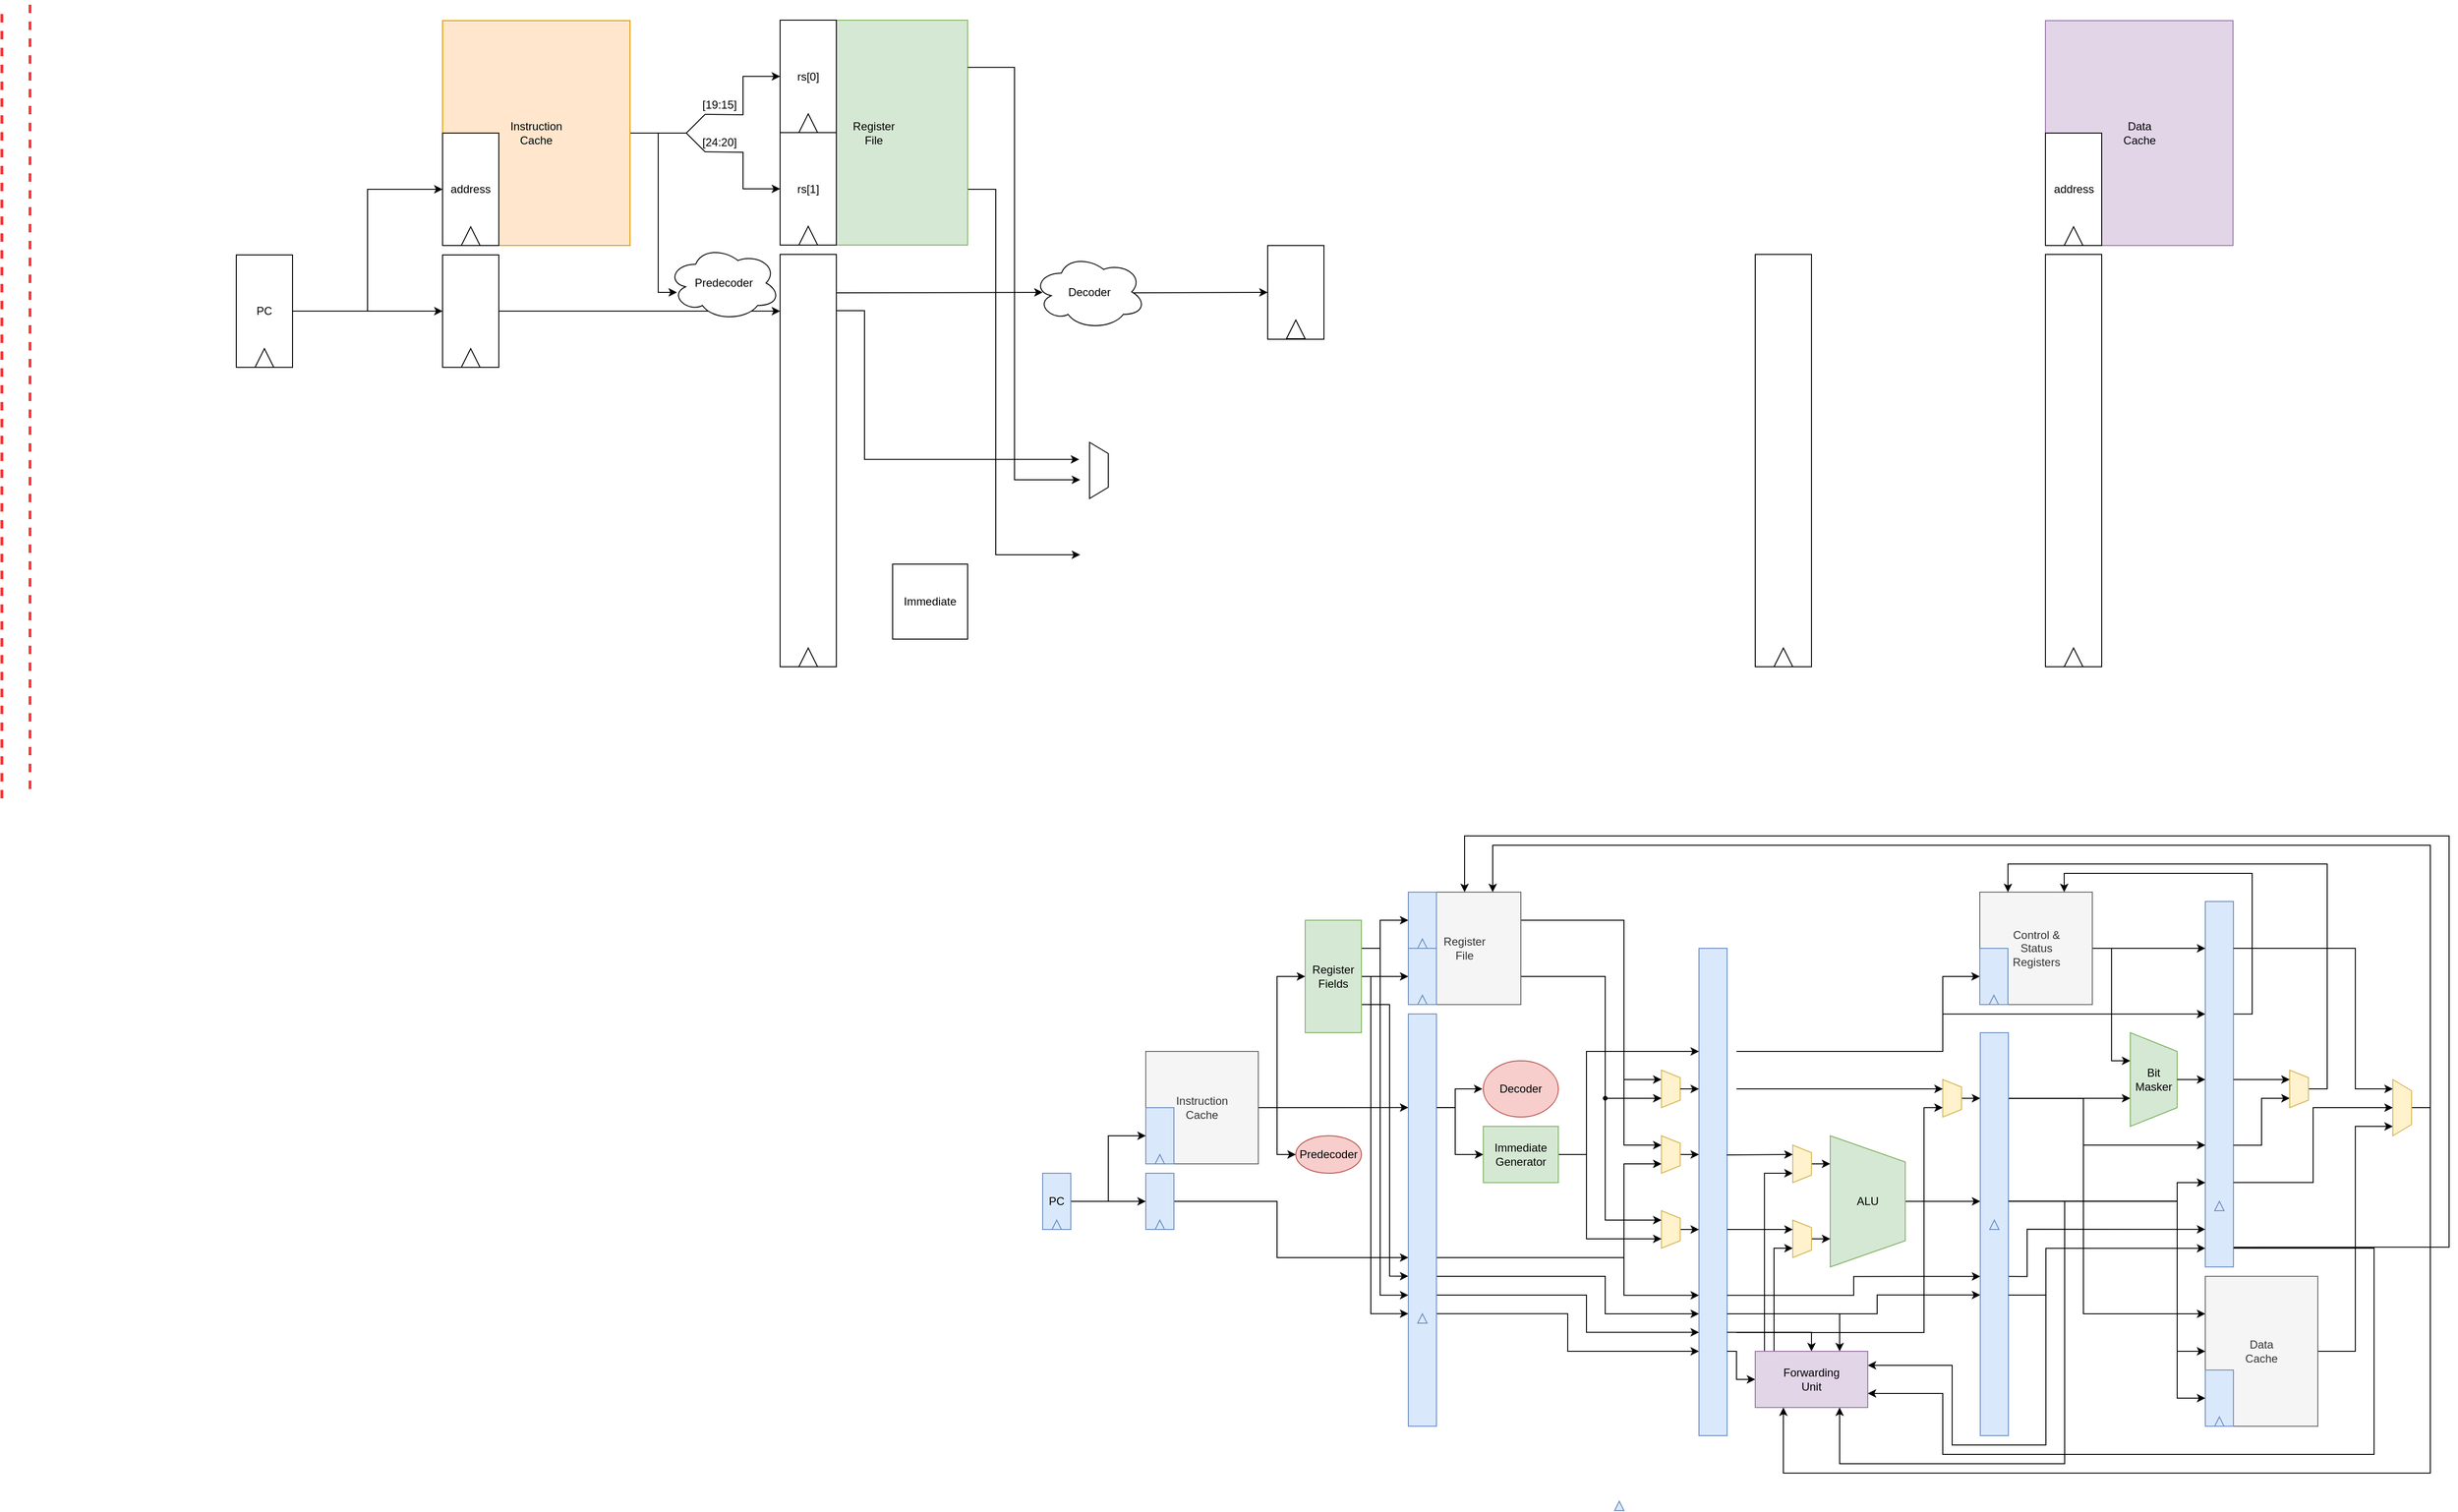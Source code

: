 <mxfile version="12.3.2" type="device" pages="1"><diagram id="qryptc4pdBdFxedBNK2F" name="Page-1"><mxGraphModel dx="1681" dy="1769" grid="1" gridSize="10" guides="0" tooltips="1" connect="1" arrows="1" fold="1" page="1" pageScale="1" pageWidth="850" pageHeight="1100" math="0" shadow="0"><root><mxCell id="0"/><mxCell id="1" parent="0"/><mxCell id="PdSsAc61gAgnY3QYtBaG-31" style="edgeStyle=orthogonalEdgeStyle;rounded=0;orthogonalLoop=1;jettySize=auto;html=1;strokeColor=#000000;strokeWidth=1;" parent="1" edge="1"><mxGeometry relative="1" as="geometry"><mxPoint x="1520" y="320" as="targetPoint"/><mxPoint x="1400" y="-70" as="sourcePoint"/><Array as="points"><mxPoint x="1430" y="-70"/><mxPoint x="1430" y="320"/><mxPoint x="1510" y="320"/></Array></mxGeometry></mxCell><mxCell id="Izy4H0pIkNBPb9TtSTtr-5" value="Register&lt;br&gt;File" style="rounded=0;whiteSpace=wrap;html=1;fillColor=#d5e8d4;strokeColor=#82b366;" parent="1" vertex="1"><mxGeometry x="1200" y="-250.5" width="200" height="240" as="geometry"/></mxCell><mxCell id="Izy4H0pIkNBPb9TtSTtr-12" value="" style="rounded=0;whiteSpace=wrap;html=1;" parent="1" vertex="1"><mxGeometry x="840" width="60" height="120" as="geometry"/></mxCell><mxCell id="Izy4H0pIkNBPb9TtSTtr-13" value="" style="triangle;whiteSpace=wrap;html=1;direction=north;" parent="1" vertex="1"><mxGeometry x="860" y="100" width="20" height="20" as="geometry"/></mxCell><mxCell id="Izy4H0pIkNBPb9TtSTtr-14" value="" style="group" parent="1" vertex="1" connectable="0"><mxGeometry x="620" width="60" height="120" as="geometry"/></mxCell><mxCell id="Izy4H0pIkNBPb9TtSTtr-1" value="PC" style="rounded=0;whiteSpace=wrap;html=1;" parent="Izy4H0pIkNBPb9TtSTtr-14" vertex="1"><mxGeometry width="60" height="120" as="geometry"/></mxCell><mxCell id="Izy4H0pIkNBPb9TtSTtr-3" value="" style="triangle;whiteSpace=wrap;html=1;direction=north;" parent="Izy4H0pIkNBPb9TtSTtr-14" vertex="1"><mxGeometry x="20" y="100" width="20" height="20" as="geometry"/></mxCell><mxCell id="Izy4H0pIkNBPb9TtSTtr-15" value="" style="rounded=0;whiteSpace=wrap;html=1;" parent="1" vertex="1"><mxGeometry x="1200" y="-0.5" width="60" height="440" as="geometry"/></mxCell><mxCell id="Izy4H0pIkNBPb9TtSTtr-16" value="" style="triangle;whiteSpace=wrap;html=1;direction=north;" parent="1" vertex="1"><mxGeometry x="1220" y="419.5" width="20" height="20" as="geometry"/></mxCell><mxCell id="Izy4H0pIkNBPb9TtSTtr-17" value="" style="group" parent="1" vertex="1" connectable="0"><mxGeometry x="1200" y="-130.5" width="60" height="120" as="geometry"/></mxCell><mxCell id="Izy4H0pIkNBPb9TtSTtr-18" value="rs[1]" style="rounded=0;whiteSpace=wrap;html=1;" parent="Izy4H0pIkNBPb9TtSTtr-17" vertex="1"><mxGeometry width="60" height="120" as="geometry"/></mxCell><mxCell id="Izy4H0pIkNBPb9TtSTtr-19" value="" style="triangle;whiteSpace=wrap;html=1;direction=north;" parent="Izy4H0pIkNBPb9TtSTtr-17" vertex="1"><mxGeometry x="20" y="100" width="20" height="20" as="geometry"/></mxCell><mxCell id="Izy4H0pIkNBPb9TtSTtr-20" value="" style="group" parent="1" vertex="1" connectable="0"><mxGeometry x="1200" y="-250.5" width="60" height="120" as="geometry"/></mxCell><mxCell id="Izy4H0pIkNBPb9TtSTtr-21" value="rs[0]" style="rounded=0;whiteSpace=wrap;html=1;" parent="Izy4H0pIkNBPb9TtSTtr-20" vertex="1"><mxGeometry width="60" height="120" as="geometry"/></mxCell><mxCell id="Izy4H0pIkNBPb9TtSTtr-22" value="" style="triangle;whiteSpace=wrap;html=1;direction=north;" parent="Izy4H0pIkNBPb9TtSTtr-20" vertex="1"><mxGeometry x="20" y="100" width="20" height="20" as="geometry"/></mxCell><mxCell id="PdSsAc61gAgnY3QYtBaG-24" style="edgeStyle=orthogonalEdgeStyle;rounded=0;orthogonalLoop=1;jettySize=auto;html=1;exitX=1;exitY=0.5;exitDx=0;exitDy=0;strokeColor=#000000;strokeWidth=1;" parent="1" source="Izy4H0pIkNBPb9TtSTtr-23" edge="1"><mxGeometry relative="1" as="geometry"><mxPoint x="1090" y="40" as="targetPoint"/><Array as="points"><mxPoint x="1070" y="-130"/><mxPoint x="1070" y="40"/></Array></mxGeometry></mxCell><mxCell id="Izy4H0pIkNBPb9TtSTtr-23" value="Instruction&lt;br&gt;Cache" style="rounded=0;whiteSpace=wrap;html=1;fillColor=#ffe6cc;strokeColor=#d79b00;" parent="1" vertex="1"><mxGeometry x="840" y="-250" width="200" height="240" as="geometry"/></mxCell><mxCell id="Izy4H0pIkNBPb9TtSTtr-24" value="" style="group;fillColor=#fff2cc;strokeColor=#d6b656;" parent="1" vertex="1" connectable="0"><mxGeometry x="840" y="-130" width="60" height="120" as="geometry"/></mxCell><mxCell id="PdSsAc61gAgnY3QYtBaG-53" style="edgeStyle=orthogonalEdgeStyle;rounded=0;orthogonalLoop=1;jettySize=auto;html=1;exitX=0.5;exitY=0;exitDx=0;exitDy=0;strokeColor=#000000;strokeWidth=1;" parent="1" source="Izy4H0pIkNBPb9TtSTtr-31" edge="1"><mxGeometry relative="1" as="geometry"><mxPoint x="2480" y="1010" as="targetPoint"/></mxGeometry></mxCell><mxCell id="Izy4H0pIkNBPb9TtSTtr-31" value="ALU" style="shape=trapezoid;perimeter=trapezoidPerimeter;whiteSpace=wrap;html=1;direction=south;fillColor=#d5e8d4;strokeColor=#82b366;" parent="1" vertex="1"><mxGeometry x="2320" y="940" width="80" height="140" as="geometry"/></mxCell><mxCell id="Izy4H0pIkNBPb9TtSTtr-32" value="" style="rounded=0;whiteSpace=wrap;html=1;" parent="1" vertex="1"><mxGeometry x="2240" y="-0.5" width="60" height="440" as="geometry"/></mxCell><mxCell id="Izy4H0pIkNBPb9TtSTtr-33" value="" style="triangle;whiteSpace=wrap;html=1;direction=north;" parent="1" vertex="1"><mxGeometry x="2260" y="419.5" width="20" height="20" as="geometry"/></mxCell><mxCell id="Izy4H0pIkNBPb9TtSTtr-34" value="Data&lt;br&gt;Cache" style="rounded=0;whiteSpace=wrap;html=1;fillColor=#e1d5e7;strokeColor=#9673a6;" parent="1" vertex="1"><mxGeometry x="2549.5" y="-250" width="200" height="240" as="geometry"/></mxCell><mxCell id="Izy4H0pIkNBPb9TtSTtr-35" value="" style="group" parent="1" vertex="1" connectable="0"><mxGeometry x="2549.5" y="-130" width="60" height="120" as="geometry"/></mxCell><mxCell id="Izy4H0pIkNBPb9TtSTtr-36" value="address" style="rounded=0;whiteSpace=wrap;html=1;" parent="Izy4H0pIkNBPb9TtSTtr-35" vertex="1"><mxGeometry width="60" height="120" as="geometry"/></mxCell><mxCell id="Izy4H0pIkNBPb9TtSTtr-37" value="" style="triangle;whiteSpace=wrap;html=1;direction=north;" parent="Izy4H0pIkNBPb9TtSTtr-35" vertex="1"><mxGeometry x="20" y="100" width="20" height="20" as="geometry"/></mxCell><mxCell id="Izy4H0pIkNBPb9TtSTtr-41" value="" style="rounded=0;whiteSpace=wrap;html=1;" parent="1" vertex="1"><mxGeometry x="2549.5" y="-0.5" width="60" height="440" as="geometry"/></mxCell><mxCell id="Izy4H0pIkNBPb9TtSTtr-42" value="" style="triangle;whiteSpace=wrap;html=1;direction=north;" parent="1" vertex="1"><mxGeometry x="2569.5" y="419.5" width="20" height="20" as="geometry"/></mxCell><mxCell id="Izy4H0pIkNBPb9TtSTtr-25" value="address" style="rounded=0;whiteSpace=wrap;html=1;" parent="1" vertex="1"><mxGeometry x="840" y="-130" width="60" height="120" as="geometry"/></mxCell><mxCell id="Izy4H0pIkNBPb9TtSTtr-26" value="" style="triangle;whiteSpace=wrap;html=1;direction=north;" parent="1" vertex="1"><mxGeometry x="860" y="-30" width="20" height="20" as="geometry"/></mxCell><mxCell id="PdSsAc61gAgnY3QYtBaG-1" style="edgeStyle=orthogonalEdgeStyle;rounded=0;orthogonalLoop=1;jettySize=auto;html=1;exitX=1;exitY=0.5;exitDx=0;exitDy=0;entryX=0;entryY=0.5;entryDx=0;entryDy=0;" parent="1" source="Izy4H0pIkNBPb9TtSTtr-1" target="Izy4H0pIkNBPb9TtSTtr-25" edge="1"><mxGeometry relative="1" as="geometry"/></mxCell><mxCell id="PdSsAc61gAgnY3QYtBaG-2" style="edgeStyle=orthogonalEdgeStyle;rounded=0;orthogonalLoop=1;jettySize=auto;html=1;exitX=1;exitY=0.5;exitDx=0;exitDy=0;entryX=0;entryY=0.5;entryDx=0;entryDy=0;" parent="1" source="Izy4H0pIkNBPb9TtSTtr-1" edge="1"><mxGeometry relative="1" as="geometry"><mxPoint x="840" y="60" as="targetPoint"/></mxGeometry></mxCell><mxCell id="PdSsAc61gAgnY3QYtBaG-3" value="" style="rounded=0;whiteSpace=wrap;html=1;" parent="1" vertex="1"><mxGeometry x="1720" y="-10" width="60" height="100" as="geometry"/></mxCell><mxCell id="PdSsAc61gAgnY3QYtBaG-4" value="" style="triangle;whiteSpace=wrap;html=1;direction=north;" parent="1" vertex="1"><mxGeometry x="1740" y="69.5" width="20" height="20" as="geometry"/></mxCell><mxCell id="PdSsAc61gAgnY3QYtBaG-5" value="" style="endArrow=none;html=1;strokeColor=#FF3333;strokeWidth=3;dashed=1;" parent="1" edge="1"><mxGeometry width="50" height="50" relative="1" as="geometry"><mxPoint x="370" y="580" as="sourcePoint"/><mxPoint x="370" y="-260" as="targetPoint"/></mxGeometry></mxCell><mxCell id="PdSsAc61gAgnY3QYtBaG-10" value="" style="endArrow=classic;html=1;strokeColor=#000000;strokeWidth=1;" parent="1" edge="1"><mxGeometry width="50" height="50" relative="1" as="geometry"><mxPoint x="900" y="60" as="sourcePoint"/><mxPoint x="1200" y="60" as="targetPoint"/></mxGeometry></mxCell><mxCell id="PdSsAc61gAgnY3QYtBaG-19" value="" style="endArrow=none;html=1;strokeColor=#000000;strokeWidth=1;" parent="1" edge="1"><mxGeometry width="50" height="50" relative="1" as="geometry"><mxPoint x="1100" y="-130" as="sourcePoint"/><mxPoint x="1120" y="-150" as="targetPoint"/></mxGeometry></mxCell><mxCell id="PdSsAc61gAgnY3QYtBaG-20" value="" style="endArrow=none;html=1;strokeColor=#000000;strokeWidth=1;" parent="1" edge="1"><mxGeometry width="50" height="50" relative="1" as="geometry"><mxPoint x="1100" y="-130" as="sourcePoint"/><mxPoint x="1120" y="-110" as="targetPoint"/></mxGeometry></mxCell><mxCell id="PdSsAc61gAgnY3QYtBaG-21" style="edgeStyle=orthogonalEdgeStyle;rounded=0;orthogonalLoop=1;jettySize=auto;html=1;strokeColor=#000000;strokeWidth=1;entryX=0;entryY=0.5;entryDx=0;entryDy=0;" parent="1" target="Izy4H0pIkNBPb9TtSTtr-21" edge="1"><mxGeometry relative="1" as="geometry"><mxPoint x="1120" y="-150" as="sourcePoint"/></mxGeometry></mxCell><mxCell id="PdSsAc61gAgnY3QYtBaG-23" style="edgeStyle=orthogonalEdgeStyle;rounded=0;orthogonalLoop=1;jettySize=auto;html=1;exitX=0;exitY=0.5;exitDx=0;exitDy=0;strokeColor=#000000;strokeWidth=1;entryX=0;entryY=0.5;entryDx=0;entryDy=0;" parent="1" target="Izy4H0pIkNBPb9TtSTtr-18" edge="1"><mxGeometry relative="1" as="geometry"><mxPoint x="1120" y="-110" as="sourcePoint"/></mxGeometry></mxCell><mxCell id="PdSsAc61gAgnY3QYtBaG-25" value="" style="endArrow=none;html=1;strokeColor=#000000;strokeWidth=1;" parent="1" edge="1"><mxGeometry width="50" height="50" relative="1" as="geometry"><mxPoint x="1060" y="-130" as="sourcePoint"/><mxPoint x="1100" y="-130" as="targetPoint"/></mxGeometry></mxCell><mxCell id="PdSsAc61gAgnY3QYtBaG-26" value="[24:20]" style="text;html=1;align=center;verticalAlign=middle;resizable=0;points=[];;autosize=1;" parent="1" vertex="1"><mxGeometry x="1110" y="-130.5" width="50" height="20" as="geometry"/></mxCell><mxCell id="PdSsAc61gAgnY3QYtBaG-27" value="[19:15]" style="text;html=1;align=center;verticalAlign=middle;resizable=0;points=[];;autosize=1;" parent="1" vertex="1"><mxGeometry x="1110" y="-170" width="50" height="20" as="geometry"/></mxCell><mxCell id="uTAifIxMfpZMqvNN8SXS-49" style="edgeStyle=orthogonalEdgeStyle;rounded=0;orthogonalLoop=1;jettySize=auto;html=1;entryX=0;entryY=0.75;entryDx=0;entryDy=0;" edge="1" parent="1" target="PdSsAc61gAgnY3QYtBaG-28"><mxGeometry relative="1" as="geometry"><mxPoint x="1900" y="1090" as="sourcePoint"/><Array as="points"><mxPoint x="2080" y="1090"/><mxPoint x="2080" y="1130"/></Array></mxGeometry></mxCell><mxCell id="uTAifIxMfpZMqvNN8SXS-52" style="edgeStyle=orthogonalEdgeStyle;rounded=0;orthogonalLoop=1;jettySize=auto;html=1;entryX=0.75;entryY=1;entryDx=0;entryDy=0;" edge="1" parent="1" target="uTAifIxMfpZMqvNN8SXS-2"><mxGeometry relative="1" as="geometry"><mxPoint x="2220" y="1150" as="sourcePoint"/><Array as="points"><mxPoint x="2420" y="1150"/><mxPoint x="2420" y="910"/></Array></mxGeometry></mxCell><mxCell id="uTAifIxMfpZMqvNN8SXS-54" style="edgeStyle=orthogonalEdgeStyle;rounded=0;orthogonalLoop=1;jettySize=auto;html=1;exitX=1;exitY=0.727;exitDx=0;exitDy=0;entryX=0;entryY=0.827;entryDx=0;entryDy=0;exitPerimeter=0;entryPerimeter=0;" edge="1" parent="1" source="uTAifIxMfpZMqvNN8SXS-36" target="PdSsAc61gAgnY3QYtBaG-28"><mxGeometry relative="1" as="geometry"/></mxCell><mxCell id="uTAifIxMfpZMqvNN8SXS-62" style="edgeStyle=orthogonalEdgeStyle;rounded=0;orthogonalLoop=1;jettySize=auto;html=1;exitX=1;exitY=0.75;exitDx=0;exitDy=0;entryX=0.75;entryY=0;entryDx=0;entryDy=0;" edge="1" parent="1" source="PdSsAc61gAgnY3QYtBaG-28" target="uTAifIxMfpZMqvNN8SXS-55"><mxGeometry relative="1" as="geometry"/></mxCell><mxCell id="PdSsAc61gAgnY3QYtBaG-28" value="" style="rounded=0;whiteSpace=wrap;html=1;fillColor=#dae8fc;strokeColor=#6c8ebf;" parent="1" vertex="1"><mxGeometry x="2180" y="740" width="30" height="520" as="geometry"/></mxCell><mxCell id="PdSsAc61gAgnY3QYtBaG-30" value="" style="endArrow=none;html=1;strokeColor=#FF3333;strokeWidth=3;dashed=1;" parent="1" edge="1"><mxGeometry width="50" height="50" relative="1" as="geometry"><mxPoint x="400" y="570.0" as="sourcePoint"/><mxPoint x="400" y="-270" as="targetPoint"/></mxGeometry></mxCell><mxCell id="PdSsAc61gAgnY3QYtBaG-32" style="edgeStyle=orthogonalEdgeStyle;rounded=0;orthogonalLoop=1;jettySize=auto;html=1;strokeColor=#000000;strokeWidth=1;" parent="1" edge="1"><mxGeometry relative="1" as="geometry"><mxPoint x="1520" y="240" as="targetPoint"/><mxPoint x="1400.143" y="-200.143" as="sourcePoint"/><Array as="points"><mxPoint x="1450" y="-200"/><mxPoint x="1450" y="240"/></Array></mxGeometry></mxCell><mxCell id="PdSsAc61gAgnY3QYtBaG-34" value="" style="endArrow=classic;html=1;strokeColor=#000000;strokeWidth=1;" parent="1" edge="1"><mxGeometry width="50" height="50" relative="1" as="geometry"><mxPoint x="1570" y="40.5" as="sourcePoint"/><mxPoint x="1720" y="40" as="targetPoint"/></mxGeometry></mxCell><mxCell id="PdSsAc61gAgnY3QYtBaG-33" value="Decoder" style="ellipse;shape=cloud;whiteSpace=wrap;html=1;" parent="1" vertex="1"><mxGeometry x="1470" y="-0.5" width="120" height="80" as="geometry"/></mxCell><mxCell id="PdSsAc61gAgnY3QYtBaG-35" value="" style="endArrow=classic;html=1;strokeColor=#000000;strokeWidth=1;" parent="1" edge="1"><mxGeometry width="50" height="50" relative="1" as="geometry"><mxPoint x="1260" y="40.5" as="sourcePoint"/><mxPoint x="1480" y="40" as="targetPoint"/></mxGeometry></mxCell><mxCell id="PdSsAc61gAgnY3QYtBaG-36" value="Immediate" style="rounded=0;whiteSpace=wrap;html=1;" parent="1" vertex="1"><mxGeometry x="1320" y="330" width="80" height="80" as="geometry"/></mxCell><mxCell id="PdSsAc61gAgnY3QYtBaG-37" style="edgeStyle=orthogonalEdgeStyle;rounded=0;orthogonalLoop=1;jettySize=auto;html=1;strokeColor=#000000;strokeWidth=1;" parent="1" edge="1"><mxGeometry relative="1" as="geometry"><mxPoint x="1518.966" y="218.276" as="targetPoint"/><mxPoint x="1260" y="59.5" as="sourcePoint"/><Array as="points"><mxPoint x="1290" y="60"/><mxPoint x="1290" y="218"/></Array></mxGeometry></mxCell><mxCell id="PdSsAc61gAgnY3QYtBaG-38" value="" style="shape=trapezoid;perimeter=trapezoidPerimeter;whiteSpace=wrap;html=1;direction=south;" parent="1" vertex="1"><mxGeometry x="1530" y="200" width="20" height="60" as="geometry"/></mxCell><mxCell id="PdSsAc61gAgnY3QYtBaG-40" value="Predecoder" style="ellipse;shape=cloud;whiteSpace=wrap;html=1;" parent="1" vertex="1"><mxGeometry x="1080" y="-10" width="120" height="80" as="geometry"/></mxCell><mxCell id="PdSsAc61gAgnY3QYtBaG-45" style="edgeStyle=orthogonalEdgeStyle;rounded=0;orthogonalLoop=1;jettySize=auto;html=1;exitX=0.5;exitY=0;exitDx=0;exitDy=0;entryX=0.214;entryY=1;entryDx=0;entryDy=0;entryPerimeter=0;strokeColor=#000000;strokeWidth=1;" parent="1" source="PdSsAc61gAgnY3QYtBaG-41" target="Izy4H0pIkNBPb9TtSTtr-31" edge="1"><mxGeometry relative="1" as="geometry"/></mxCell><mxCell id="PdSsAc61gAgnY3QYtBaG-51" style="edgeStyle=orthogonalEdgeStyle;rounded=0;orthogonalLoop=1;jettySize=auto;html=1;strokeColor=#000000;strokeWidth=1;entryX=0.75;entryY=1;entryDx=0;entryDy=0;exitX=0.082;exitY=-0.008;exitDx=0;exitDy=0;exitPerimeter=0;" parent="1" target="PdSsAc61gAgnY3QYtBaG-41" edge="1" source="uTAifIxMfpZMqvNN8SXS-55"><mxGeometry relative="1" as="geometry"><mxPoint x="2250" y="1160" as="sourcePoint"/><Array as="points"><mxPoint x="2250" y="980"/></Array></mxGeometry></mxCell><mxCell id="PdSsAc61gAgnY3QYtBaG-41" value="" style="shape=trapezoid;perimeter=trapezoidPerimeter;whiteSpace=wrap;html=1;direction=south;fillColor=#fff2cc;strokeColor=#d6b656;" parent="1" vertex="1"><mxGeometry x="2280" y="950" width="20" height="40" as="geometry"/></mxCell><mxCell id="PdSsAc61gAgnY3QYtBaG-44" style="edgeStyle=orthogonalEdgeStyle;rounded=0;orthogonalLoop=1;jettySize=auto;html=1;exitX=0.5;exitY=0;exitDx=0;exitDy=0;entryX=0.785;entryY=1;entryDx=0;entryDy=0;entryPerimeter=0;strokeColor=#000000;strokeWidth=1;" parent="1" target="Izy4H0pIkNBPb9TtSTtr-31" edge="1"><mxGeometry relative="1" as="geometry"><mxPoint x="2300.068" y="1049.99" as="sourcePoint"/></mxGeometry></mxCell><mxCell id="PdSsAc61gAgnY3QYtBaG-46" value="" style="endArrow=classic;html=1;strokeColor=#000000;strokeWidth=1;exitX=0.983;exitY=0.424;exitDx=0;exitDy=0;exitPerimeter=0;" parent="1" edge="1" source="PdSsAc61gAgnY3QYtBaG-28"><mxGeometry width="50" height="50" relative="1" as="geometry"><mxPoint x="2220" y="960" as="sourcePoint"/><mxPoint x="2280" y="960" as="targetPoint"/></mxGeometry></mxCell><mxCell id="PdSsAc61gAgnY3QYtBaG-52" style="edgeStyle=orthogonalEdgeStyle;rounded=0;orthogonalLoop=1;jettySize=auto;html=1;strokeColor=#000000;strokeWidth=1;entryX=0.75;entryY=1;entryDx=0;entryDy=0;exitX=0.167;exitY=0;exitDx=0;exitDy=0;exitPerimeter=0;" parent="1" target="PdSsAc61gAgnY3QYtBaG-48" edge="1" source="uTAifIxMfpZMqvNN8SXS-55"><mxGeometry relative="1" as="geometry"><mxPoint x="2260" y="1160" as="sourcePoint"/><Array as="points"><mxPoint x="2260" y="1060"/></Array></mxGeometry></mxCell><mxCell id="PdSsAc61gAgnY3QYtBaG-48" value="" style="shape=trapezoid;perimeter=trapezoidPerimeter;whiteSpace=wrap;html=1;direction=south;fillColor=#fff2cc;strokeColor=#d6b656;" parent="1" vertex="1"><mxGeometry x="2280" y="1030" width="20" height="40" as="geometry"/></mxCell><mxCell id="PdSsAc61gAgnY3QYtBaG-49" value="" style="endArrow=classic;html=1;strokeColor=#000000;strokeWidth=1;exitX=1;exitY=0.577;exitDx=0;exitDy=0;exitPerimeter=0;" parent="1" edge="1" source="PdSsAc61gAgnY3QYtBaG-28"><mxGeometry width="50" height="50" relative="1" as="geometry"><mxPoint x="2220" y="1040" as="sourcePoint"/><mxPoint x="2280" y="1040" as="targetPoint"/></mxGeometry></mxCell><mxCell id="PdSsAc61gAgnY3QYtBaG-54" style="edgeStyle=orthogonalEdgeStyle;rounded=0;orthogonalLoop=1;jettySize=auto;html=1;strokeColor=#000000;strokeWidth=1;" parent="1" edge="1"><mxGeometry relative="1" as="geometry"><mxPoint x="2180" y="960" as="targetPoint"/><mxPoint x="2160" y="960" as="sourcePoint"/></mxGeometry></mxCell><mxCell id="PdSsAc61gAgnY3QYtBaG-55" value="" style="shape=trapezoid;perimeter=trapezoidPerimeter;whiteSpace=wrap;html=1;direction=south;fillColor=#fff2cc;strokeColor=#d6b656;" parent="1" vertex="1"><mxGeometry x="2140" y="940" width="20" height="40" as="geometry"/></mxCell><mxCell id="PdSsAc61gAgnY3QYtBaG-58" style="edgeStyle=orthogonalEdgeStyle;rounded=0;orthogonalLoop=1;jettySize=auto;html=1;exitX=0.5;exitY=0;exitDx=0;exitDy=0;strokeColor=#000000;strokeWidth=1;" parent="1" source="PdSsAc61gAgnY3QYtBaG-59" edge="1"><mxGeometry relative="1" as="geometry"><mxPoint x="2180" y="1040" as="targetPoint"/></mxGeometry></mxCell><mxCell id="PdSsAc61gAgnY3QYtBaG-59" value="" style="shape=trapezoid;perimeter=trapezoidPerimeter;whiteSpace=wrap;html=1;direction=south;fillColor=#fff2cc;strokeColor=#d6b656;" parent="1" vertex="1"><mxGeometry x="2140" y="1020" width="20" height="40" as="geometry"/></mxCell><mxCell id="PdSsAc61gAgnY3QYtBaG-81" style="edgeStyle=orthogonalEdgeStyle;rounded=0;orthogonalLoop=1;jettySize=auto;html=1;exitX=1;exitY=0.5;exitDx=0;exitDy=0;strokeColor=#000000;strokeWidth=1;" parent="1" source="PdSsAc61gAgnY3QYtBaG-62" edge="1"><mxGeometry relative="1" as="geometry"><mxPoint x="2640" y="860" as="targetPoint"/><Array as="points"><mxPoint x="2620" y="740"/><mxPoint x="2620" y="860"/></Array></mxGeometry></mxCell><mxCell id="PdSsAc61gAgnY3QYtBaG-108" style="edgeStyle=orthogonalEdgeStyle;rounded=0;orthogonalLoop=1;jettySize=auto;html=1;exitX=1.011;exitY=0.308;exitDx=0;exitDy=0;entryX=0.75;entryY=0;entryDx=0;entryDy=0;strokeColor=#000000;strokeWidth=1;exitPerimeter=0;" parent="1" source="PdSsAc61gAgnY3QYtBaG-73" target="PdSsAc61gAgnY3QYtBaG-62" edge="1"><mxGeometry relative="1" as="geometry"/></mxCell><mxCell id="PdSsAc61gAgnY3QYtBaG-62" value="&lt;span style=&quot;white-space: normal&quot;&gt;Control &amp;amp;&lt;/span&gt;&lt;br style=&quot;white-space: normal&quot;&gt;&lt;span style=&quot;white-space: normal&quot;&gt;Status&lt;/span&gt;&lt;br style=&quot;white-space: normal&quot;&gt;&lt;span style=&quot;white-space: normal&quot;&gt;Registers&lt;/span&gt;" style="rounded=0;whiteSpace=wrap;html=1;fillColor=#f5f5f5;strokeColor=#666666;fontColor=#333333;" parent="1" vertex="1"><mxGeometry x="2479.5" y="680" width="120" height="120" as="geometry"/></mxCell><mxCell id="uTAifIxMfpZMqvNN8SXS-30" style="edgeStyle=orthogonalEdgeStyle;rounded=0;orthogonalLoop=1;jettySize=auto;html=1;exitX=0;exitY=0.5;exitDx=0;exitDy=0;entryX=0;entryY=0.5;entryDx=0;entryDy=0;" edge="1" parent="1" target="PdSsAc61gAgnY3QYtBaG-63"><mxGeometry relative="1" as="geometry"><mxPoint x="2220" y="850" as="sourcePoint"/><Array as="points"><mxPoint x="2440" y="850"/><mxPoint x="2440" y="770"/></Array></mxGeometry></mxCell><mxCell id="PdSsAc61gAgnY3QYtBaG-63" value="" style="rounded=0;whiteSpace=wrap;html=1;fillColor=#dae8fc;strokeColor=#6c8ebf;" parent="1" vertex="1"><mxGeometry x="2479.5" y="740" width="30" height="60" as="geometry"/></mxCell><mxCell id="PdSsAc61gAgnY3QYtBaG-64" value="" style="triangle;whiteSpace=wrap;html=1;direction=north;fillColor=#dae8fc;strokeColor=#6c8ebf;" parent="1" vertex="1"><mxGeometry x="2090" y="1330" width="10" height="10" as="geometry"/></mxCell><mxCell id="PdSsAc61gAgnY3QYtBaG-65" value="" style="triangle;whiteSpace=wrap;html=1;direction=north;fillColor=#dae8fc;strokeColor=#6c8ebf;" parent="1" vertex="1"><mxGeometry x="2489.5" y="790" width="10" height="10" as="geometry"/></mxCell><mxCell id="PdSsAc61gAgnY3QYtBaG-68" value="Bit&lt;br&gt;Masker" style="shape=trapezoid;perimeter=trapezoidPerimeter;whiteSpace=wrap;html=1;direction=south;fillColor=#d5e8d4;strokeColor=#82b366;" parent="1" vertex="1"><mxGeometry x="2640" y="830" width="50" height="100" as="geometry"/></mxCell><mxCell id="uTAifIxMfpZMqvNN8SXS-8" style="edgeStyle=orthogonalEdgeStyle;rounded=0;orthogonalLoop=1;jettySize=auto;html=1;entryX=0;entryY=0.308;entryDx=0;entryDy=0;entryPerimeter=0;" edge="1" parent="1" target="PdSsAc61gAgnY3QYtBaG-73"><mxGeometry relative="1" as="geometry"><mxPoint x="2220" y="850" as="sourcePoint"/><Array as="points"><mxPoint x="2440" y="850"/><mxPoint x="2440" y="810"/></Array></mxGeometry></mxCell><mxCell id="PdSsAc61gAgnY3QYtBaG-73" value="" style="rounded=0;whiteSpace=wrap;html=1;fillColor=#dae8fc;strokeColor=#6c8ebf;" parent="1" vertex="1"><mxGeometry x="2720" y="690" width="30" height="390" as="geometry"/></mxCell><mxCell id="PdSsAc61gAgnY3QYtBaG-74" value="" style="triangle;whiteSpace=wrap;html=1;direction=north;fillColor=#dae8fc;strokeColor=#6c8ebf;" parent="1" vertex="1"><mxGeometry x="2730" y="1010" width="10" height="10" as="geometry"/></mxCell><mxCell id="PdSsAc61gAgnY3QYtBaG-97" style="edgeStyle=orthogonalEdgeStyle;rounded=0;orthogonalLoop=1;jettySize=auto;html=1;exitX=1;exitY=0.5;exitDx=0;exitDy=0;entryX=0;entryY=0.25;entryDx=0;entryDy=0;strokeColor=#000000;strokeWidth=1;" parent="1" target="PdSsAc61gAgnY3QYtBaG-87" edge="1"><mxGeometry relative="1" as="geometry"><Array as="points"><mxPoint x="2590" y="900"/><mxPoint x="2590" y="1130"/></Array><mxPoint x="2480.143" y="900.143" as="sourcePoint"/></mxGeometry></mxCell><mxCell id="PdSsAc61gAgnY3QYtBaG-98" style="edgeStyle=orthogonalEdgeStyle;rounded=0;orthogonalLoop=1;jettySize=auto;html=1;exitX=1;exitY=0.5;exitDx=0;exitDy=0;strokeColor=#000000;strokeWidth=1;" parent="1" edge="1"><mxGeometry relative="1" as="geometry"><mxPoint x="2720" y="950" as="targetPoint"/><Array as="points"><mxPoint x="2590" y="900"/><mxPoint x="2590" y="950"/></Array><mxPoint x="2480.143" y="900.143" as="sourcePoint"/></mxGeometry></mxCell><mxCell id="PdSsAc61gAgnY3QYtBaG-78" value="" style="endArrow=classic;html=1;strokeColor=#000000;strokeWidth=1;" parent="1" edge="1"><mxGeometry width="50" height="50" relative="1" as="geometry"><mxPoint x="2490" y="900" as="sourcePoint"/><mxPoint x="2640" y="900" as="targetPoint"/></mxGeometry></mxCell><mxCell id="PdSsAc61gAgnY3QYtBaG-79" value="" style="endArrow=classic;html=1;strokeColor=#000000;strokeWidth=1;" parent="1" edge="1"><mxGeometry width="50" height="50" relative="1" as="geometry"><mxPoint x="2600" y="740" as="sourcePoint"/><mxPoint x="2720" y="740" as="targetPoint"/></mxGeometry></mxCell><mxCell id="PdSsAc61gAgnY3QYtBaG-82" value="" style="endArrow=classic;html=1;strokeColor=#000000;strokeWidth=1;" parent="1" edge="1"><mxGeometry width="50" height="50" relative="1" as="geometry"><mxPoint x="2690" y="880" as="sourcePoint"/><mxPoint x="2720" y="880" as="targetPoint"/></mxGeometry></mxCell><mxCell id="PdSsAc61gAgnY3QYtBaG-114" style="edgeStyle=orthogonalEdgeStyle;rounded=0;orthogonalLoop=1;jettySize=auto;html=1;exitX=1;exitY=0.5;exitDx=0;exitDy=0;strokeColor=#000000;strokeWidth=1;" parent="1" source="PdSsAc61gAgnY3QYtBaG-87" edge="1"><mxGeometry relative="1" as="geometry"><mxPoint x="2920" y="930" as="targetPoint"/><Array as="points"><mxPoint x="2880" y="1170"/><mxPoint x="2880" y="930"/></Array></mxGeometry></mxCell><mxCell id="PdSsAc61gAgnY3QYtBaG-87" value="Data&lt;br&gt;Cache" style="rounded=0;whiteSpace=wrap;html=1;fillColor=#f5f5f5;strokeColor=#666666;fontColor=#333333;" parent="1" vertex="1"><mxGeometry x="2720" y="1090" width="120" height="160" as="geometry"/></mxCell><mxCell id="uTAifIxMfpZMqvNN8SXS-11" style="edgeStyle=orthogonalEdgeStyle;rounded=0;orthogonalLoop=1;jettySize=auto;html=1;exitX=1;exitY=0.857;exitDx=0;exitDy=0;entryX=0;entryY=0.5;entryDx=0;entryDy=0;exitPerimeter=0;" edge="1" parent="1" source="uTAifIxMfpZMqvNN8SXS-5" target="PdSsAc61gAgnY3QYtBaG-88"><mxGeometry relative="1" as="geometry"><Array as="points"><mxPoint x="2510" y="1010"/><mxPoint x="2690" y="1010"/><mxPoint x="2690" y="1220"/></Array></mxGeometry></mxCell><mxCell id="PdSsAc61gAgnY3QYtBaG-88" value="" style="rounded=0;whiteSpace=wrap;html=1;fillColor=#dae8fc;strokeColor=#6c8ebf;" parent="1" vertex="1"><mxGeometry x="2720" y="1190" width="30" height="60" as="geometry"/></mxCell><mxCell id="PdSsAc61gAgnY3QYtBaG-89" value="" style="triangle;whiteSpace=wrap;html=1;direction=north;fillColor=#dae8fc;strokeColor=#6c8ebf;" parent="1" vertex="1"><mxGeometry x="2730" y="1240" width="10" height="10" as="geometry"/></mxCell><mxCell id="PdSsAc61gAgnY3QYtBaG-93" style="edgeStyle=orthogonalEdgeStyle;rounded=0;orthogonalLoop=1;jettySize=auto;html=1;exitX=1;exitY=0.5;exitDx=0;exitDy=0;entryX=0;entryY=0.5;entryDx=0;entryDy=0;strokeColor=#000000;strokeWidth=1;" parent="1" target="PdSsAc61gAgnY3QYtBaG-87" edge="1"><mxGeometry relative="1" as="geometry"><Array as="points"><mxPoint x="2690" y="1010"/><mxPoint x="2690" y="1170"/></Array><mxPoint x="2480.143" y="1009.857" as="sourcePoint"/></mxGeometry></mxCell><mxCell id="PdSsAc61gAgnY3QYtBaG-110" style="edgeStyle=orthogonalEdgeStyle;rounded=0;orthogonalLoop=1;jettySize=auto;html=1;exitX=1;exitY=0.5;exitDx=0;exitDy=0;strokeColor=#000000;strokeWidth=1;" parent="1" edge="1"><mxGeometry relative="1" as="geometry"><Array as="points"><mxPoint x="2690" y="1010"/><mxPoint x="2690" y="990"/></Array><mxPoint x="2480.143" y="1009.857" as="sourcePoint"/><mxPoint x="2720" y="990" as="targetPoint"/></mxGeometry></mxCell><mxCell id="PdSsAc61gAgnY3QYtBaG-104" style="edgeStyle=orthogonalEdgeStyle;rounded=0;orthogonalLoop=1;jettySize=auto;html=1;exitX=1;exitY=0.667;exitDx=0;exitDy=0;entryX=0.75;entryY=1;entryDx=0;entryDy=0;strokeColor=#000000;strokeWidth=1;exitPerimeter=0;" parent="1" source="PdSsAc61gAgnY3QYtBaG-73" target="PdSsAc61gAgnY3QYtBaG-101" edge="1"><mxGeometry relative="1" as="geometry"/></mxCell><mxCell id="PdSsAc61gAgnY3QYtBaG-107" style="edgeStyle=orthogonalEdgeStyle;rounded=0;orthogonalLoop=1;jettySize=auto;html=1;exitX=0.5;exitY=0;exitDx=0;exitDy=0;entryX=0.25;entryY=0;entryDx=0;entryDy=0;strokeColor=#000000;strokeWidth=1;" parent="1" source="PdSsAc61gAgnY3QYtBaG-101" target="PdSsAc61gAgnY3QYtBaG-62" edge="1"><mxGeometry relative="1" as="geometry"><Array as="points"><mxPoint x="2850" y="890"/><mxPoint x="2850" y="650"/><mxPoint x="2510" y="650"/></Array></mxGeometry></mxCell><mxCell id="PdSsAc61gAgnY3QYtBaG-101" value="" style="shape=trapezoid;perimeter=trapezoidPerimeter;whiteSpace=wrap;html=1;direction=south;fillColor=#fff2cc;strokeColor=#d6b656;" parent="1" vertex="1"><mxGeometry x="2810" y="870" width="20" height="40" as="geometry"/></mxCell><mxCell id="PdSsAc61gAgnY3QYtBaG-102" value="" style="endArrow=classic;html=1;strokeColor=#000000;strokeWidth=1;" parent="1" edge="1"><mxGeometry width="50" height="50" relative="1" as="geometry"><mxPoint x="2750" y="880" as="sourcePoint"/><mxPoint x="2810" y="880" as="targetPoint"/></mxGeometry></mxCell><mxCell id="PdSsAc61gAgnY3QYtBaG-115" style="edgeStyle=orthogonalEdgeStyle;rounded=0;orthogonalLoop=1;jettySize=auto;html=1;exitX=1;exitY=0.769;exitDx=0;exitDy=0;entryX=0.5;entryY=1;entryDx=0;entryDy=0;strokeColor=#000000;strokeWidth=1;exitPerimeter=0;" parent="1" source="PdSsAc61gAgnY3QYtBaG-73" target="PdSsAc61gAgnY3QYtBaG-111" edge="1"><mxGeometry relative="1" as="geometry"/></mxCell><mxCell id="PdSsAc61gAgnY3QYtBaG-116" style="edgeStyle=orthogonalEdgeStyle;rounded=0;orthogonalLoop=1;jettySize=auto;html=1;strokeColor=#000000;strokeWidth=1;" parent="1" edge="1"><mxGeometry relative="1" as="geometry"><mxPoint x="2920" y="890" as="targetPoint"/><Array as="points"><mxPoint x="2880" y="740"/><mxPoint x="2880" y="890"/></Array><mxPoint x="2750" y="740" as="sourcePoint"/></mxGeometry></mxCell><mxCell id="uTAifIxMfpZMqvNN8SXS-59" style="edgeStyle=orthogonalEdgeStyle;rounded=0;orthogonalLoop=1;jettySize=auto;html=1;exitX=0.5;exitY=0;exitDx=0;exitDy=0;entryX=0.25;entryY=1;entryDx=0;entryDy=0;" edge="1" parent="1" source="PdSsAc61gAgnY3QYtBaG-111" target="uTAifIxMfpZMqvNN8SXS-55"><mxGeometry relative="1" as="geometry"><Array as="points"><mxPoint x="2960" y="910"/><mxPoint x="2960" y="1300"/><mxPoint x="2270" y="1300"/></Array></mxGeometry></mxCell><mxCell id="uTAifIxMfpZMqvNN8SXS-60" style="edgeStyle=orthogonalEdgeStyle;rounded=0;orthogonalLoop=1;jettySize=auto;html=1;exitX=0.5;exitY=0;exitDx=0;exitDy=0;entryX=0.75;entryY=0;entryDx=0;entryDy=0;" edge="1" parent="1" source="PdSsAc61gAgnY3QYtBaG-111" target="uTAifIxMfpZMqvNN8SXS-18"><mxGeometry relative="1" as="geometry"><Array as="points"><mxPoint x="2960" y="910"/><mxPoint x="2960" y="630"/><mxPoint x="1960" y="630"/></Array></mxGeometry></mxCell><mxCell id="PdSsAc61gAgnY3QYtBaG-111" value="" style="shape=trapezoid;perimeter=trapezoidPerimeter;whiteSpace=wrap;html=1;direction=south;fillColor=#fff2cc;strokeColor=#d6b656;" parent="1" vertex="1"><mxGeometry x="2920" y="880" width="20" height="60" as="geometry"/></mxCell><mxCell id="uTAifIxMfpZMqvNN8SXS-1" style="edgeStyle=orthogonalEdgeStyle;rounded=0;orthogonalLoop=1;jettySize=auto;html=1;exitX=0.5;exitY=0;exitDx=0;exitDy=0;strokeColor=#000000;strokeWidth=1;" edge="1" parent="1" source="uTAifIxMfpZMqvNN8SXS-2"><mxGeometry relative="1" as="geometry"><mxPoint x="2480" y="900.143" as="targetPoint"/></mxGeometry></mxCell><mxCell id="uTAifIxMfpZMqvNN8SXS-2" value="" style="shape=trapezoid;perimeter=trapezoidPerimeter;whiteSpace=wrap;html=1;direction=south;fillColor=#fff2cc;strokeColor=#d6b656;" vertex="1" parent="1"><mxGeometry x="2440" y="880" width="20" height="40" as="geometry"/></mxCell><mxCell id="uTAifIxMfpZMqvNN8SXS-3" value="" style="endArrow=classic;html=1;strokeColor=#000000;strokeWidth=1;" edge="1" parent="1"><mxGeometry width="50" height="50" relative="1" as="geometry"><mxPoint x="2220" y="890" as="sourcePoint"/><mxPoint x="2440.0" y="890.0" as="targetPoint"/></mxGeometry></mxCell><mxCell id="uTAifIxMfpZMqvNN8SXS-44" style="edgeStyle=orthogonalEdgeStyle;rounded=0;orthogonalLoop=1;jettySize=auto;html=1;exitX=1;exitY=0.712;exitDx=0;exitDy=0;entryX=0;entryY=0.605;entryDx=0;entryDy=0;exitPerimeter=0;entryPerimeter=0;" edge="1" parent="1" source="PdSsAc61gAgnY3QYtBaG-28" target="uTAifIxMfpZMqvNN8SXS-5"><mxGeometry relative="1" as="geometry"/></mxCell><mxCell id="uTAifIxMfpZMqvNN8SXS-45" style="edgeStyle=orthogonalEdgeStyle;rounded=0;orthogonalLoop=1;jettySize=auto;html=1;exitX=1;exitY=0.605;exitDx=0;exitDy=0;entryX=0;entryY=0.897;entryDx=0;entryDy=0;entryPerimeter=0;exitPerimeter=0;" edge="1" parent="1" source="uTAifIxMfpZMqvNN8SXS-5" target="PdSsAc61gAgnY3QYtBaG-73"><mxGeometry relative="1" as="geometry"><Array as="points"><mxPoint x="2530" y="1090"/><mxPoint x="2530" y="1040"/></Array></mxGeometry></mxCell><mxCell id="uTAifIxMfpZMqvNN8SXS-50" style="edgeStyle=orthogonalEdgeStyle;rounded=0;orthogonalLoop=1;jettySize=auto;html=1;exitX=1;exitY=0.75;exitDx=0;exitDy=0;entryX=0;entryY=0.651;entryDx=0;entryDy=0;entryPerimeter=0;" edge="1" parent="1" source="PdSsAc61gAgnY3QYtBaG-28" target="uTAifIxMfpZMqvNN8SXS-5"><mxGeometry relative="1" as="geometry"><Array as="points"><mxPoint x="2370" y="1130"/><mxPoint x="2370" y="1110"/></Array></mxGeometry></mxCell><mxCell id="uTAifIxMfpZMqvNN8SXS-51" style="edgeStyle=orthogonalEdgeStyle;rounded=0;orthogonalLoop=1;jettySize=auto;html=1;entryX=0;entryY=0.949;entryDx=0;entryDy=0;entryPerimeter=0;" edge="1" parent="1" target="PdSsAc61gAgnY3QYtBaG-73"><mxGeometry relative="1" as="geometry"><mxPoint x="2510" y="1110" as="sourcePoint"/><Array as="points"><mxPoint x="2550" y="1110"/><mxPoint x="2550" y="1060"/></Array></mxGeometry></mxCell><mxCell id="uTAifIxMfpZMqvNN8SXS-5" value="" style="rounded=0;whiteSpace=wrap;html=1;fillColor=#dae8fc;strokeColor=#6c8ebf;" vertex="1" parent="1"><mxGeometry x="2480" y="830" width="30" height="430" as="geometry"/></mxCell><mxCell id="uTAifIxMfpZMqvNN8SXS-6" value="" style="triangle;whiteSpace=wrap;html=1;direction=north;fillColor=#dae8fc;strokeColor=#6c8ebf;" vertex="1" parent="1"><mxGeometry x="2490" y="1030" width="10" height="10" as="geometry"/></mxCell><mxCell id="uTAifIxMfpZMqvNN8SXS-14" value="" style="shape=trapezoid;perimeter=trapezoidPerimeter;whiteSpace=wrap;html=1;direction=south;fillColor=#fff2cc;strokeColor=#d6b656;" vertex="1" parent="1"><mxGeometry x="2140" y="870" width="20" height="40" as="geometry"/></mxCell><mxCell id="uTAifIxMfpZMqvNN8SXS-17" style="edgeStyle=orthogonalEdgeStyle;rounded=0;orthogonalLoop=1;jettySize=auto;html=1;strokeColor=#000000;strokeWidth=1;" edge="1" parent="1"><mxGeometry relative="1" as="geometry"><mxPoint x="2179.984" y="890.008" as="targetPoint"/><mxPoint x="2160" y="890" as="sourcePoint"/></mxGeometry></mxCell><mxCell id="uTAifIxMfpZMqvNN8SXS-23" style="edgeStyle=orthogonalEdgeStyle;rounded=0;orthogonalLoop=1;jettySize=auto;html=1;exitX=1;exitY=0.25;exitDx=0;exitDy=0;entryX=0.25;entryY=1;entryDx=0;entryDy=0;" edge="1" parent="1" source="uTAifIxMfpZMqvNN8SXS-18" target="uTAifIxMfpZMqvNN8SXS-14"><mxGeometry relative="1" as="geometry"><Array as="points"><mxPoint x="2100" y="710"/><mxPoint x="2100" y="880"/></Array></mxGeometry></mxCell><mxCell id="uTAifIxMfpZMqvNN8SXS-24" style="edgeStyle=orthogonalEdgeStyle;rounded=0;orthogonalLoop=1;jettySize=auto;html=1;exitX=1;exitY=0.25;exitDx=0;exitDy=0;entryX=0.25;entryY=1;entryDx=0;entryDy=0;" edge="1" parent="1" source="uTAifIxMfpZMqvNN8SXS-18" target="PdSsAc61gAgnY3QYtBaG-55"><mxGeometry relative="1" as="geometry"><Array as="points"><mxPoint x="2100" y="710"/><mxPoint x="2100" y="950"/></Array></mxGeometry></mxCell><mxCell id="uTAifIxMfpZMqvNN8SXS-25" style="edgeStyle=orthogonalEdgeStyle;rounded=0;orthogonalLoop=1;jettySize=auto;html=1;exitX=1;exitY=0.75;exitDx=0;exitDy=0;entryX=0.75;entryY=1;entryDx=0;entryDy=0;" edge="1" parent="1" source="uTAifIxMfpZMqvNN8SXS-18" target="uTAifIxMfpZMqvNN8SXS-14"><mxGeometry relative="1" as="geometry"><Array as="points"><mxPoint x="2080" y="770"/><mxPoint x="2080" y="900"/></Array></mxGeometry></mxCell><mxCell id="uTAifIxMfpZMqvNN8SXS-26" style="edgeStyle=orthogonalEdgeStyle;rounded=0;orthogonalLoop=1;jettySize=auto;html=1;exitX=1;exitY=0.75;exitDx=0;exitDy=0;entryX=0.25;entryY=1;entryDx=0;entryDy=0;" edge="1" parent="1" source="uTAifIxMfpZMqvNN8SXS-18" target="PdSsAc61gAgnY3QYtBaG-59"><mxGeometry relative="1" as="geometry"><Array as="points"><mxPoint x="2080" y="770"/><mxPoint x="2080" y="1030"/></Array></mxGeometry></mxCell><mxCell id="uTAifIxMfpZMqvNN8SXS-61" style="edgeStyle=orthogonalEdgeStyle;rounded=0;orthogonalLoop=1;jettySize=auto;html=1;exitX=1.014;exitY=0.946;exitDx=0;exitDy=0;entryX=0.5;entryY=0;entryDx=0;entryDy=0;exitPerimeter=0;" edge="1" parent="1" source="PdSsAc61gAgnY3QYtBaG-73" target="uTAifIxMfpZMqvNN8SXS-18"><mxGeometry relative="1" as="geometry"><Array as="points"><mxPoint x="2980" y="1059"/><mxPoint x="2980" y="620"/><mxPoint x="1930" y="620"/></Array></mxGeometry></mxCell><mxCell id="uTAifIxMfpZMqvNN8SXS-18" value="Register&lt;br&gt;File" style="rounded=0;whiteSpace=wrap;html=1;fillColor=#f5f5f5;strokeColor=#666666;fontColor=#333333;" vertex="1" parent="1"><mxGeometry x="1870" y="680" width="120" height="120" as="geometry"/></mxCell><mxCell id="uTAifIxMfpZMqvNN8SXS-19" value="" style="rounded=0;whiteSpace=wrap;html=1;fillColor=#dae8fc;strokeColor=#6c8ebf;" vertex="1" parent="1"><mxGeometry x="1870" y="740" width="30" height="60" as="geometry"/></mxCell><mxCell id="uTAifIxMfpZMqvNN8SXS-20" value="" style="triangle;whiteSpace=wrap;html=1;direction=north;fillColor=#dae8fc;strokeColor=#6c8ebf;" vertex="1" parent="1"><mxGeometry x="1880" y="790" width="10" height="10" as="geometry"/></mxCell><mxCell id="uTAifIxMfpZMqvNN8SXS-21" value="" style="rounded=0;whiteSpace=wrap;html=1;fillColor=#dae8fc;strokeColor=#6c8ebf;" vertex="1" parent="1"><mxGeometry x="1870" y="680" width="30" height="60" as="geometry"/></mxCell><mxCell id="uTAifIxMfpZMqvNN8SXS-22" value="" style="triangle;whiteSpace=wrap;html=1;direction=north;fillColor=#dae8fc;strokeColor=#6c8ebf;" vertex="1" parent="1"><mxGeometry x="1880" y="730" width="10" height="10" as="geometry"/></mxCell><mxCell id="uTAifIxMfpZMqvNN8SXS-39" style="edgeStyle=orthogonalEdgeStyle;rounded=0;orthogonalLoop=1;jettySize=auto;html=1;exitX=0.999;exitY=0.227;exitDx=0;exitDy=0;exitPerimeter=0;" edge="1" parent="1" source="uTAifIxMfpZMqvNN8SXS-36"><mxGeometry relative="1" as="geometry"><mxPoint x="1949" y="890" as="targetPoint"/><Array as="points"><mxPoint x="1920" y="910"/><mxPoint x="1920" y="890"/></Array></mxGeometry></mxCell><mxCell id="uTAifIxMfpZMqvNN8SXS-29" style="edgeStyle=orthogonalEdgeStyle;rounded=0;orthogonalLoop=1;jettySize=auto;html=1;exitX=1;exitY=0.5;exitDx=0;exitDy=0;entryX=0.75;entryY=1;entryDx=0;entryDy=0;" edge="1" parent="1" source="uTAifIxMfpZMqvNN8SXS-28" target="PdSsAc61gAgnY3QYtBaG-59"><mxGeometry relative="1" as="geometry"><Array as="points"><mxPoint x="2060" y="960"/><mxPoint x="2060" y="1050"/></Array></mxGeometry></mxCell><mxCell id="uTAifIxMfpZMqvNN8SXS-31" style="edgeStyle=orthogonalEdgeStyle;rounded=0;orthogonalLoop=1;jettySize=auto;html=1;exitX=1;exitY=0.5;exitDx=0;exitDy=0;" edge="1" parent="1" source="uTAifIxMfpZMqvNN8SXS-28"><mxGeometry relative="1" as="geometry"><mxPoint x="2180" y="850" as="targetPoint"/><Array as="points"><mxPoint x="2060" y="960"/><mxPoint x="2060" y="850"/></Array></mxGeometry></mxCell><mxCell id="uTAifIxMfpZMqvNN8SXS-40" style="edgeStyle=orthogonalEdgeStyle;rounded=0;orthogonalLoop=1;jettySize=auto;html=1;entryX=0;entryY=0.5;entryDx=0;entryDy=0;" edge="1" parent="1" target="uTAifIxMfpZMqvNN8SXS-28"><mxGeometry relative="1" as="geometry"><mxPoint x="1900" y="910" as="sourcePoint"/><Array as="points"><mxPoint x="1920" y="910"/><mxPoint x="1920" y="960"/></Array></mxGeometry></mxCell><mxCell id="uTAifIxMfpZMqvNN8SXS-28" value="Immediate&lt;br&gt;Generator" style="rounded=0;whiteSpace=wrap;html=1;fillColor=#d5e8d4;strokeColor=#82b366;" vertex="1" parent="1"><mxGeometry x="1950" y="930" width="80" height="60" as="geometry"/></mxCell><mxCell id="uTAifIxMfpZMqvNN8SXS-35" value="" style="ellipse;whiteSpace=wrap;html=1;aspect=fixed;fillColor=#0A0A0A;" vertex="1" parent="1"><mxGeometry x="2078" y="898" width="4" height="4" as="geometry"/></mxCell><mxCell id="uTAifIxMfpZMqvNN8SXS-46" style="edgeStyle=orthogonalEdgeStyle;rounded=0;orthogonalLoop=1;jettySize=auto;html=1;entryX=0;entryY=0.712;entryDx=0;entryDy=0;entryPerimeter=0;exitX=0.999;exitY=0.591;exitDx=0;exitDy=0;exitPerimeter=0;" edge="1" parent="1" source="uTAifIxMfpZMqvNN8SXS-36" target="PdSsAc61gAgnY3QYtBaG-28"><mxGeometry relative="1" as="geometry"><mxPoint x="1920" y="1090" as="sourcePoint"/><Array as="points"><mxPoint x="2100" y="1070"/><mxPoint x="2100" y="1110"/></Array></mxGeometry></mxCell><mxCell id="uTAifIxMfpZMqvNN8SXS-47" style="edgeStyle=orthogonalEdgeStyle;rounded=0;orthogonalLoop=1;jettySize=auto;html=1;entryX=0.75;entryY=1;entryDx=0;entryDy=0;" edge="1" parent="1" target="PdSsAc61gAgnY3QYtBaG-55"><mxGeometry relative="1" as="geometry"><mxPoint x="1900" y="1070" as="sourcePoint"/><Array as="points"><mxPoint x="2100" y="1070"/><mxPoint x="2100" y="970"/></Array></mxGeometry></mxCell><mxCell id="uTAifIxMfpZMqvNN8SXS-53" style="edgeStyle=orthogonalEdgeStyle;rounded=0;orthogonalLoop=1;jettySize=auto;html=1;entryX=0;entryY=0.788;entryDx=0;entryDy=0;entryPerimeter=0;" edge="1" parent="1" target="PdSsAc61gAgnY3QYtBaG-28"><mxGeometry relative="1" as="geometry"><mxPoint x="1900" y="1110" as="sourcePoint"/><Array as="points"><mxPoint x="2060" y="1110"/><mxPoint x="2060" y="1150"/></Array></mxGeometry></mxCell><mxCell id="uTAifIxMfpZMqvNN8SXS-36" value="" style="rounded=0;whiteSpace=wrap;html=1;fillColor=#dae8fc;strokeColor=#6c8ebf;" vertex="1" parent="1"><mxGeometry x="1870" y="810" width="30" height="440" as="geometry"/></mxCell><mxCell id="uTAifIxMfpZMqvNN8SXS-37" value="" style="triangle;whiteSpace=wrap;html=1;direction=north;fillColor=#dae8fc;strokeColor=#6c8ebf;" vertex="1" parent="1"><mxGeometry x="1880" y="1130" width="10" height="10" as="geometry"/></mxCell><mxCell id="uTAifIxMfpZMqvNN8SXS-48" value="Decoder" style="ellipse;whiteSpace=wrap;html=1;fillColor=#f8cecc;strokeColor=#b85450;" vertex="1" parent="1"><mxGeometry x="1950" y="860" width="80" height="60" as="geometry"/></mxCell><mxCell id="uTAifIxMfpZMqvNN8SXS-56" style="edgeStyle=orthogonalEdgeStyle;rounded=0;orthogonalLoop=1;jettySize=auto;html=1;entryX=0;entryY=0.5;entryDx=0;entryDy=0;exitX=1;exitY=0.827;exitDx=0;exitDy=0;exitPerimeter=0;" edge="1" parent="1" source="PdSsAc61gAgnY3QYtBaG-28" target="uTAifIxMfpZMqvNN8SXS-55"><mxGeometry relative="1" as="geometry"><mxPoint x="2240" y="1170" as="targetPoint"/><Array as="points"><mxPoint x="2220" y="1170"/><mxPoint x="2220" y="1200"/></Array></mxGeometry></mxCell><mxCell id="uTAifIxMfpZMqvNN8SXS-57" style="edgeStyle=orthogonalEdgeStyle;rounded=0;orthogonalLoop=1;jettySize=auto;html=1;exitX=1;exitY=0.788;exitDx=0;exitDy=0;entryX=0.5;entryY=0;entryDx=0;entryDy=0;exitPerimeter=0;" edge="1" parent="1" source="PdSsAc61gAgnY3QYtBaG-28" target="uTAifIxMfpZMqvNN8SXS-55"><mxGeometry relative="1" as="geometry"><mxPoint x="2220" y="1150" as="sourcePoint"/><Array as="points"><mxPoint x="2300" y="1150"/></Array></mxGeometry></mxCell><mxCell id="uTAifIxMfpZMqvNN8SXS-63" style="edgeStyle=orthogonalEdgeStyle;rounded=0;orthogonalLoop=1;jettySize=auto;html=1;exitX=0.75;exitY=1;exitDx=0;exitDy=0;entryX=0.75;entryY=1;entryDx=0;entryDy=0;" edge="1" parent="1" target="uTAifIxMfpZMqvNN8SXS-55"><mxGeometry relative="1" as="geometry"><mxPoint x="2510" y="1010" as="sourcePoint"/><Array as="points"><mxPoint x="2570" y="1010"/><mxPoint x="2570" y="1290"/><mxPoint x="2330" y="1290"/></Array></mxGeometry></mxCell><mxCell id="uTAifIxMfpZMqvNN8SXS-64" style="edgeStyle=orthogonalEdgeStyle;rounded=0;orthogonalLoop=1;jettySize=auto;html=1;exitX=1;exitY=0.25;exitDx=0;exitDy=0;entryX=1;entryY=0.25;entryDx=0;entryDy=0;" edge="1" parent="1" target="uTAifIxMfpZMqvNN8SXS-55"><mxGeometry relative="1" as="geometry"><mxPoint x="2510" y="1110" as="sourcePoint"/><Array as="points"><mxPoint x="2550" y="1110"/><mxPoint x="2550" y="1270"/><mxPoint x="2450" y="1270"/><mxPoint x="2450" y="1185"/></Array></mxGeometry></mxCell><mxCell id="uTAifIxMfpZMqvNN8SXS-65" style="edgeStyle=orthogonalEdgeStyle;rounded=0;orthogonalLoop=1;jettySize=auto;html=1;exitX=1;exitY=0.75;exitDx=0;exitDy=0;entryX=1;entryY=0.75;entryDx=0;entryDy=0;" edge="1" parent="1" target="uTAifIxMfpZMqvNN8SXS-55"><mxGeometry relative="1" as="geometry"><mxPoint x="2750" y="1060" as="sourcePoint"/><Array as="points"><mxPoint x="2900" y="1060"/><mxPoint x="2900" y="1280"/><mxPoint x="2440" y="1280"/><mxPoint x="2440" y="1215"/></Array></mxGeometry></mxCell><mxCell id="uTAifIxMfpZMqvNN8SXS-55" value="Forwarding&lt;br&gt;Unit" style="rounded=0;whiteSpace=wrap;html=1;fillColor=#e1d5e7;strokeColor=#9673a6;" vertex="1" parent="1"><mxGeometry x="2240" y="1170" width="120" height="60" as="geometry"/></mxCell><mxCell id="uTAifIxMfpZMqvNN8SXS-67" style="edgeStyle=orthogonalEdgeStyle;rounded=0;orthogonalLoop=1;jettySize=auto;html=1;exitX=1;exitY=0.25;exitDx=0;exitDy=0;entryX=0;entryY=0.5;entryDx=0;entryDy=0;" edge="1" parent="1" source="uTAifIxMfpZMqvNN8SXS-66" target="uTAifIxMfpZMqvNN8SXS-21"><mxGeometry relative="1" as="geometry"><Array as="points"><mxPoint x="1840" y="740"/><mxPoint x="1840" y="710"/></Array></mxGeometry></mxCell><mxCell id="uTAifIxMfpZMqvNN8SXS-68" style="edgeStyle=orthogonalEdgeStyle;rounded=0;orthogonalLoop=1;jettySize=auto;html=1;exitX=1;exitY=0.5;exitDx=0;exitDy=0;entryX=0;entryY=0.5;entryDx=0;entryDy=0;" edge="1" parent="1" source="uTAifIxMfpZMqvNN8SXS-66" target="uTAifIxMfpZMqvNN8SXS-19"><mxGeometry relative="1" as="geometry"/></mxCell><mxCell id="uTAifIxMfpZMqvNN8SXS-69" style="edgeStyle=orthogonalEdgeStyle;rounded=0;orthogonalLoop=1;jettySize=auto;html=1;exitX=1;exitY=0.25;exitDx=0;exitDy=0;entryX=0;entryY=0.682;entryDx=0;entryDy=0;entryPerimeter=0;" edge="1" parent="1" source="uTAifIxMfpZMqvNN8SXS-66" target="uTAifIxMfpZMqvNN8SXS-36"><mxGeometry relative="1" as="geometry"><Array as="points"><mxPoint x="1840" y="740"/><mxPoint x="1840" y="1110"/></Array></mxGeometry></mxCell><mxCell id="uTAifIxMfpZMqvNN8SXS-70" style="edgeStyle=orthogonalEdgeStyle;rounded=0;orthogonalLoop=1;jettySize=auto;html=1;exitX=1;exitY=0.5;exitDx=0;exitDy=0;entryX=0;entryY=0.727;entryDx=0;entryDy=0;entryPerimeter=0;" edge="1" parent="1" source="uTAifIxMfpZMqvNN8SXS-66" target="uTAifIxMfpZMqvNN8SXS-36"><mxGeometry relative="1" as="geometry"><Array as="points"><mxPoint x="1830" y="770"/><mxPoint x="1830" y="1130"/></Array></mxGeometry></mxCell><mxCell id="uTAifIxMfpZMqvNN8SXS-71" style="edgeStyle=orthogonalEdgeStyle;rounded=0;orthogonalLoop=1;jettySize=auto;html=1;exitX=1;exitY=0.75;exitDx=0;exitDy=0;entryX=0;entryY=0.636;entryDx=0;entryDy=0;entryPerimeter=0;" edge="1" parent="1" source="uTAifIxMfpZMqvNN8SXS-66" target="uTAifIxMfpZMqvNN8SXS-36"><mxGeometry relative="1" as="geometry"><Array as="points"><mxPoint x="1850" y="800"/><mxPoint x="1850" y="1090"/></Array></mxGeometry></mxCell><mxCell id="uTAifIxMfpZMqvNN8SXS-66" value="Register&lt;br&gt;Fields" style="rounded=0;whiteSpace=wrap;html=1;fillColor=#d5e8d4;strokeColor=#82b366;" vertex="1" parent="1"><mxGeometry x="1760" y="710" width="60" height="120" as="geometry"/></mxCell><mxCell id="uTAifIxMfpZMqvNN8SXS-75" style="edgeStyle=orthogonalEdgeStyle;rounded=0;orthogonalLoop=1;jettySize=auto;html=1;exitX=1;exitY=0.5;exitDx=0;exitDy=0;entryX=0;entryY=0.5;entryDx=0;entryDy=0;" edge="1" parent="1" source="uTAifIxMfpZMqvNN8SXS-72" target="uTAifIxMfpZMqvNN8SXS-66"><mxGeometry relative="1" as="geometry"><Array as="points"><mxPoint x="1730" y="910"/><mxPoint x="1730" y="770"/></Array></mxGeometry></mxCell><mxCell id="uTAifIxMfpZMqvNN8SXS-76" style="edgeStyle=orthogonalEdgeStyle;rounded=0;orthogonalLoop=1;jettySize=auto;html=1;exitX=1;exitY=0.5;exitDx=0;exitDy=0;entryX=0;entryY=0.227;entryDx=0;entryDy=0;entryPerimeter=0;" edge="1" parent="1" source="uTAifIxMfpZMqvNN8SXS-72" target="uTAifIxMfpZMqvNN8SXS-36"><mxGeometry relative="1" as="geometry"/></mxCell><mxCell id="uTAifIxMfpZMqvNN8SXS-85" style="edgeStyle=orthogonalEdgeStyle;rounded=0;orthogonalLoop=1;jettySize=auto;html=1;exitX=1;exitY=0.5;exitDx=0;exitDy=0;entryX=0;entryY=0.5;entryDx=0;entryDy=0;" edge="1" parent="1" source="uTAifIxMfpZMqvNN8SXS-72" target="uTAifIxMfpZMqvNN8SXS-84"><mxGeometry relative="1" as="geometry"><Array as="points"><mxPoint x="1730" y="910"/><mxPoint x="1730" y="960"/></Array></mxGeometry></mxCell><mxCell id="uTAifIxMfpZMqvNN8SXS-72" value="Instruction&lt;br&gt;Cache" style="rounded=0;whiteSpace=wrap;html=1;fillColor=#f5f5f5;strokeColor=#666666;fontColor=#333333;" vertex="1" parent="1"><mxGeometry x="1590" y="850" width="120" height="120" as="geometry"/></mxCell><mxCell id="uTAifIxMfpZMqvNN8SXS-73" value="" style="rounded=0;whiteSpace=wrap;html=1;fillColor=#dae8fc;strokeColor=#6c8ebf;" vertex="1" parent="1"><mxGeometry x="1590" y="910" width="30" height="60" as="geometry"/></mxCell><mxCell id="uTAifIxMfpZMqvNN8SXS-74" value="" style="triangle;whiteSpace=wrap;html=1;direction=north;fillColor=#dae8fc;strokeColor=#6c8ebf;" vertex="1" parent="1"><mxGeometry x="1600" y="960" width="10" height="10" as="geometry"/></mxCell><mxCell id="uTAifIxMfpZMqvNN8SXS-79" style="edgeStyle=orthogonalEdgeStyle;rounded=0;orthogonalLoop=1;jettySize=auto;html=1;exitX=1;exitY=0.5;exitDx=0;exitDy=0;entryX=0;entryY=0.591;entryDx=0;entryDy=0;entryPerimeter=0;" edge="1" parent="1" source="uTAifIxMfpZMqvNN8SXS-77" target="uTAifIxMfpZMqvNN8SXS-36"><mxGeometry relative="1" as="geometry"><mxPoint x="1800" y="1069" as="targetPoint"/><Array as="points"><mxPoint x="1730" y="1010"/><mxPoint x="1730" y="1070"/></Array></mxGeometry></mxCell><mxCell id="uTAifIxMfpZMqvNN8SXS-77" value="" style="rounded=0;whiteSpace=wrap;html=1;fillColor=#dae8fc;strokeColor=#6c8ebf;" vertex="1" parent="1"><mxGeometry x="1590" y="980" width="30" height="60" as="geometry"/></mxCell><mxCell id="uTAifIxMfpZMqvNN8SXS-78" value="" style="triangle;whiteSpace=wrap;html=1;direction=north;fillColor=#dae8fc;strokeColor=#6c8ebf;" vertex="1" parent="1"><mxGeometry x="1600" y="1030" width="10" height="10" as="geometry"/></mxCell><mxCell id="uTAifIxMfpZMqvNN8SXS-82" style="edgeStyle=orthogonalEdgeStyle;rounded=0;orthogonalLoop=1;jettySize=auto;html=1;exitX=1;exitY=0.5;exitDx=0;exitDy=0;entryX=0;entryY=0.5;entryDx=0;entryDy=0;" edge="1" parent="1" source="uTAifIxMfpZMqvNN8SXS-80" target="uTAifIxMfpZMqvNN8SXS-77"><mxGeometry relative="1" as="geometry"/></mxCell><mxCell id="uTAifIxMfpZMqvNN8SXS-83" style="edgeStyle=orthogonalEdgeStyle;rounded=0;orthogonalLoop=1;jettySize=auto;html=1;exitX=1;exitY=0.5;exitDx=0;exitDy=0;entryX=0;entryY=0.5;entryDx=0;entryDy=0;" edge="1" parent="1" source="uTAifIxMfpZMqvNN8SXS-80" target="uTAifIxMfpZMqvNN8SXS-73"><mxGeometry relative="1" as="geometry"/></mxCell><mxCell id="uTAifIxMfpZMqvNN8SXS-80" value="PC" style="rounded=0;whiteSpace=wrap;html=1;fillColor=#dae8fc;strokeColor=#6c8ebf;" vertex="1" parent="1"><mxGeometry x="1480" y="980" width="30" height="60" as="geometry"/></mxCell><mxCell id="uTAifIxMfpZMqvNN8SXS-81" value="" style="triangle;whiteSpace=wrap;html=1;direction=north;fillColor=#dae8fc;strokeColor=#6c8ebf;" vertex="1" parent="1"><mxGeometry x="1490" y="1030" width="10" height="10" as="geometry"/></mxCell><mxCell id="uTAifIxMfpZMqvNN8SXS-84" value="Predecoder" style="ellipse;whiteSpace=wrap;html=1;fillColor=#f8cecc;strokeColor=#b85450;" vertex="1" parent="1"><mxGeometry x="1750" y="940" width="70" height="40" as="geometry"/></mxCell></root></mxGraphModel></diagram></mxfile>